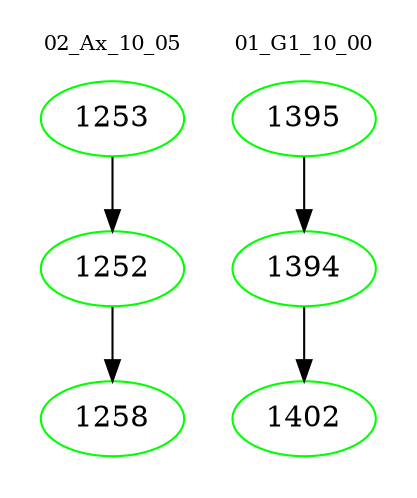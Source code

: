 digraph{
subgraph cluster_0 {
color = white
label = "02_Ax_10_05";
fontsize=10;
T0_1253 [label="1253", color="green"]
T0_1253 -> T0_1252 [color="black"]
T0_1252 [label="1252", color="green"]
T0_1252 -> T0_1258 [color="black"]
T0_1258 [label="1258", color="green"]
}
subgraph cluster_1 {
color = white
label = "01_G1_10_00";
fontsize=10;
T1_1395 [label="1395", color="green"]
T1_1395 -> T1_1394 [color="black"]
T1_1394 [label="1394", color="green"]
T1_1394 -> T1_1402 [color="black"]
T1_1402 [label="1402", color="green"]
}
}
